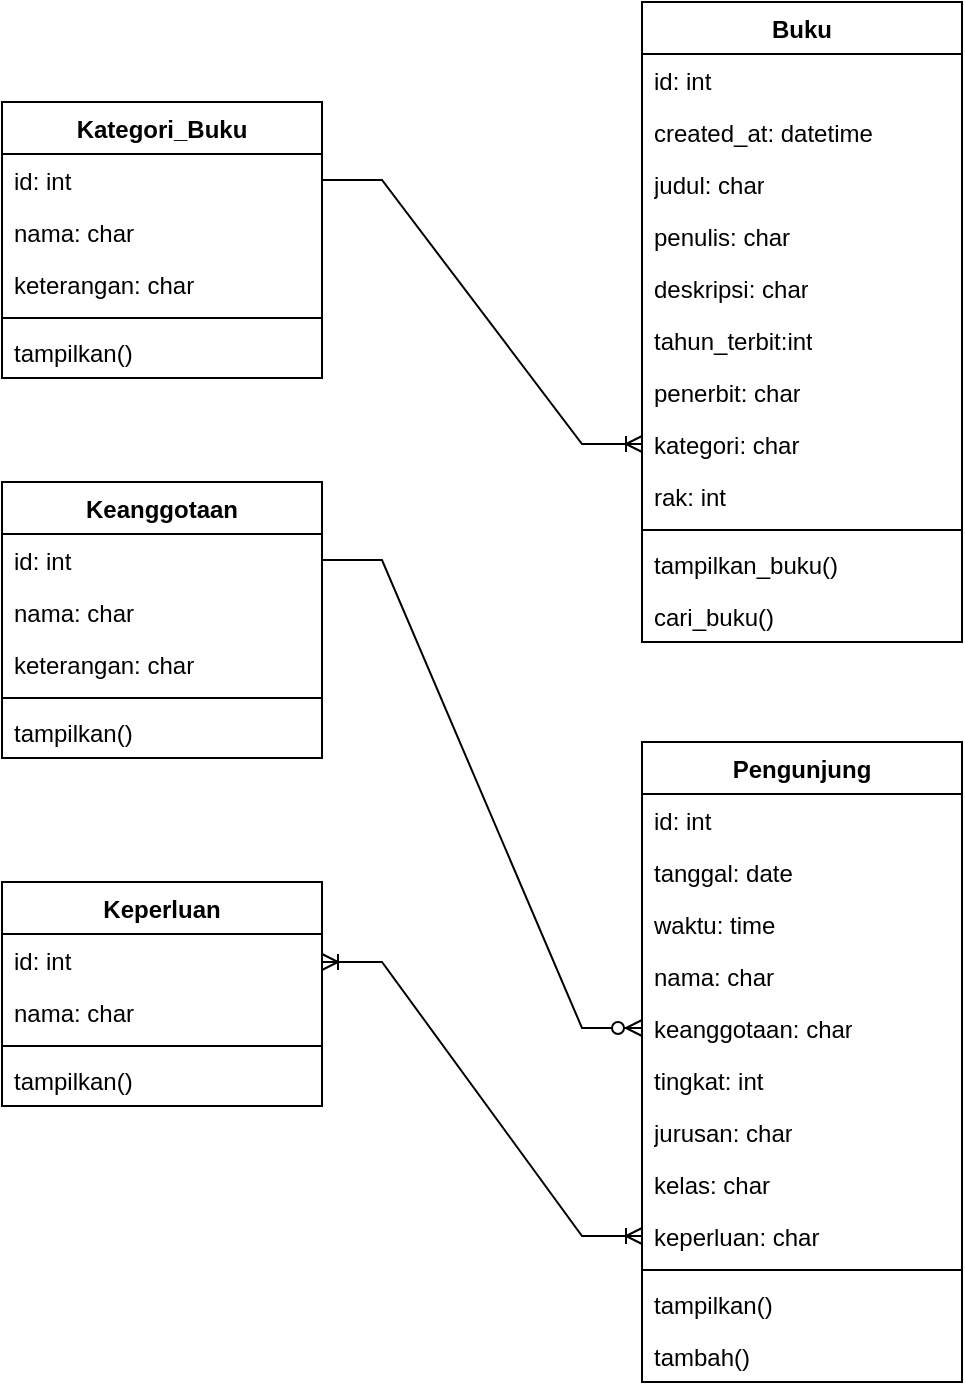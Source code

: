 <mxfile version="23.1.1" type="github">
  <diagram name="Page-1" id="4D3WoFn6fbZlDLftv0kz">
    <mxGraphModel dx="1434" dy="780" grid="1" gridSize="10" guides="1" tooltips="1" connect="1" arrows="1" fold="1" page="1" pageScale="1" pageWidth="850" pageHeight="1100" math="0" shadow="0">
      <root>
        <mxCell id="0" />
        <mxCell id="1" parent="0" />
        <mxCell id="bCjZAK0PlT6yvSnkzAYT-24" value="Buku" style="swimlane;fontStyle=1;align=center;verticalAlign=top;childLayout=stackLayout;horizontal=1;startSize=26;horizontalStack=0;resizeParent=1;resizeParentMax=0;resizeLast=0;collapsible=1;marginBottom=0;whiteSpace=wrap;html=1;" vertex="1" parent="1">
          <mxGeometry x="440" y="70" width="160" height="320" as="geometry" />
        </mxCell>
        <mxCell id="bCjZAK0PlT6yvSnkzAYT-14" value="id: int" style="text;strokeColor=none;fillColor=none;align=left;verticalAlign=top;spacingLeft=4;spacingRight=4;overflow=hidden;rotatable=0;points=[[0,0.5],[1,0.5]];portConstraint=eastwest;whiteSpace=wrap;html=1;" vertex="1" parent="bCjZAK0PlT6yvSnkzAYT-24">
          <mxGeometry y="26" width="160" height="26" as="geometry" />
        </mxCell>
        <mxCell id="bCjZAK0PlT6yvSnkzAYT-15" value="created_at: datetime" style="text;strokeColor=none;fillColor=none;align=left;verticalAlign=top;spacingLeft=4;spacingRight=4;overflow=hidden;rotatable=0;points=[[0,0.5],[1,0.5]];portConstraint=eastwest;whiteSpace=wrap;html=1;" vertex="1" parent="bCjZAK0PlT6yvSnkzAYT-24">
          <mxGeometry y="52" width="160" height="26" as="geometry" />
        </mxCell>
        <mxCell id="bCjZAK0PlT6yvSnkzAYT-16" value="judul: char" style="text;strokeColor=none;fillColor=none;align=left;verticalAlign=top;spacingLeft=4;spacingRight=4;overflow=hidden;rotatable=0;points=[[0,0.5],[1,0.5]];portConstraint=eastwest;whiteSpace=wrap;html=1;" vertex="1" parent="bCjZAK0PlT6yvSnkzAYT-24">
          <mxGeometry y="78" width="160" height="26" as="geometry" />
        </mxCell>
        <mxCell id="bCjZAK0PlT6yvSnkzAYT-17" value="penulis: char" style="text;strokeColor=none;fillColor=none;align=left;verticalAlign=top;spacingLeft=4;spacingRight=4;overflow=hidden;rotatable=0;points=[[0,0.5],[1,0.5]];portConstraint=eastwest;whiteSpace=wrap;html=1;" vertex="1" parent="bCjZAK0PlT6yvSnkzAYT-24">
          <mxGeometry y="104" width="160" height="26" as="geometry" />
        </mxCell>
        <mxCell id="bCjZAK0PlT6yvSnkzAYT-18" value="deskripsi: char" style="text;strokeColor=none;fillColor=none;align=left;verticalAlign=top;spacingLeft=4;spacingRight=4;overflow=hidden;rotatable=0;points=[[0,0.5],[1,0.5]];portConstraint=eastwest;whiteSpace=wrap;html=1;" vertex="1" parent="bCjZAK0PlT6yvSnkzAYT-24">
          <mxGeometry y="130" width="160" height="26" as="geometry" />
        </mxCell>
        <mxCell id="bCjZAK0PlT6yvSnkzAYT-19" value="tahun_terbit:int" style="text;strokeColor=none;fillColor=none;align=left;verticalAlign=top;spacingLeft=4;spacingRight=4;overflow=hidden;rotatable=0;points=[[0,0.5],[1,0.5]];portConstraint=eastwest;whiteSpace=wrap;html=1;" vertex="1" parent="bCjZAK0PlT6yvSnkzAYT-24">
          <mxGeometry y="156" width="160" height="26" as="geometry" />
        </mxCell>
        <mxCell id="bCjZAK0PlT6yvSnkzAYT-20" value="penerbit: char" style="text;strokeColor=none;fillColor=none;align=left;verticalAlign=top;spacingLeft=4;spacingRight=4;overflow=hidden;rotatable=0;points=[[0,0.5],[1,0.5]];portConstraint=eastwest;whiteSpace=wrap;html=1;" vertex="1" parent="bCjZAK0PlT6yvSnkzAYT-24">
          <mxGeometry y="182" width="160" height="26" as="geometry" />
        </mxCell>
        <mxCell id="bCjZAK0PlT6yvSnkzAYT-21" value="kategori: char" style="text;strokeColor=none;fillColor=none;align=left;verticalAlign=top;spacingLeft=4;spacingRight=4;overflow=hidden;rotatable=0;points=[[0,0.5],[1,0.5]];portConstraint=eastwest;whiteSpace=wrap;html=1;" vertex="1" parent="bCjZAK0PlT6yvSnkzAYT-24">
          <mxGeometry y="208" width="160" height="26" as="geometry" />
        </mxCell>
        <mxCell id="bCjZAK0PlT6yvSnkzAYT-22" value="rak: int" style="text;strokeColor=none;fillColor=none;align=left;verticalAlign=top;spacingLeft=4;spacingRight=4;overflow=hidden;rotatable=0;points=[[0,0.5],[1,0.5]];portConstraint=eastwest;whiteSpace=wrap;html=1;" vertex="1" parent="bCjZAK0PlT6yvSnkzAYT-24">
          <mxGeometry y="234" width="160" height="26" as="geometry" />
        </mxCell>
        <mxCell id="bCjZAK0PlT6yvSnkzAYT-26" value="" style="line;strokeWidth=1;fillColor=none;align=left;verticalAlign=middle;spacingTop=-1;spacingLeft=3;spacingRight=3;rotatable=0;labelPosition=right;points=[];portConstraint=eastwest;strokeColor=inherit;" vertex="1" parent="bCjZAK0PlT6yvSnkzAYT-24">
          <mxGeometry y="260" width="160" height="8" as="geometry" />
        </mxCell>
        <mxCell id="bCjZAK0PlT6yvSnkzAYT-27" value="tampilkan_buku()" style="text;strokeColor=none;fillColor=none;align=left;verticalAlign=top;spacingLeft=4;spacingRight=4;overflow=hidden;rotatable=0;points=[[0,0.5],[1,0.5]];portConstraint=eastwest;whiteSpace=wrap;html=1;" vertex="1" parent="bCjZAK0PlT6yvSnkzAYT-24">
          <mxGeometry y="268" width="160" height="26" as="geometry" />
        </mxCell>
        <mxCell id="bCjZAK0PlT6yvSnkzAYT-28" value="cari_buku()" style="text;strokeColor=none;fillColor=none;align=left;verticalAlign=top;spacingLeft=4;spacingRight=4;overflow=hidden;rotatable=0;points=[[0,0.5],[1,0.5]];portConstraint=eastwest;whiteSpace=wrap;html=1;" vertex="1" parent="bCjZAK0PlT6yvSnkzAYT-24">
          <mxGeometry y="294" width="160" height="26" as="geometry" />
        </mxCell>
        <mxCell id="bCjZAK0PlT6yvSnkzAYT-37" value="Kategori_Buku" style="swimlane;fontStyle=1;align=center;verticalAlign=top;childLayout=stackLayout;horizontal=1;startSize=26;horizontalStack=0;resizeParent=1;resizeParentMax=0;resizeLast=0;collapsible=1;marginBottom=0;whiteSpace=wrap;html=1;" vertex="1" parent="1">
          <mxGeometry x="120" y="120" width="160" height="138" as="geometry" />
        </mxCell>
        <mxCell id="bCjZAK0PlT6yvSnkzAYT-38" value="id: int" style="text;strokeColor=none;fillColor=none;align=left;verticalAlign=top;spacingLeft=4;spacingRight=4;overflow=hidden;rotatable=0;points=[[0,0.5],[1,0.5]];portConstraint=eastwest;whiteSpace=wrap;html=1;" vertex="1" parent="bCjZAK0PlT6yvSnkzAYT-37">
          <mxGeometry y="26" width="160" height="26" as="geometry" />
        </mxCell>
        <mxCell id="bCjZAK0PlT6yvSnkzAYT-41" value="nama: char" style="text;strokeColor=none;fillColor=none;align=left;verticalAlign=top;spacingLeft=4;spacingRight=4;overflow=hidden;rotatable=0;points=[[0,0.5],[1,0.5]];portConstraint=eastwest;whiteSpace=wrap;html=1;" vertex="1" parent="bCjZAK0PlT6yvSnkzAYT-37">
          <mxGeometry y="52" width="160" height="26" as="geometry" />
        </mxCell>
        <mxCell id="bCjZAK0PlT6yvSnkzAYT-42" value="keterangan: char" style="text;strokeColor=none;fillColor=none;align=left;verticalAlign=top;spacingLeft=4;spacingRight=4;overflow=hidden;rotatable=0;points=[[0,0.5],[1,0.5]];portConstraint=eastwest;whiteSpace=wrap;html=1;" vertex="1" parent="bCjZAK0PlT6yvSnkzAYT-37">
          <mxGeometry y="78" width="160" height="26" as="geometry" />
        </mxCell>
        <mxCell id="bCjZAK0PlT6yvSnkzAYT-39" value="" style="line;strokeWidth=1;fillColor=none;align=left;verticalAlign=middle;spacingTop=-1;spacingLeft=3;spacingRight=3;rotatable=0;labelPosition=right;points=[];portConstraint=eastwest;strokeColor=inherit;" vertex="1" parent="bCjZAK0PlT6yvSnkzAYT-37">
          <mxGeometry y="104" width="160" height="8" as="geometry" />
        </mxCell>
        <mxCell id="bCjZAK0PlT6yvSnkzAYT-43" value="tampilkan()" style="text;strokeColor=none;fillColor=none;align=left;verticalAlign=top;spacingLeft=4;spacingRight=4;overflow=hidden;rotatable=0;points=[[0,0.5],[1,0.5]];portConstraint=eastwest;whiteSpace=wrap;html=1;" vertex="1" parent="bCjZAK0PlT6yvSnkzAYT-37">
          <mxGeometry y="112" width="160" height="26" as="geometry" />
        </mxCell>
        <mxCell id="bCjZAK0PlT6yvSnkzAYT-44" value="Keanggotaan" style="swimlane;fontStyle=1;align=center;verticalAlign=top;childLayout=stackLayout;horizontal=1;startSize=26;horizontalStack=0;resizeParent=1;resizeParentMax=0;resizeLast=0;collapsible=1;marginBottom=0;whiteSpace=wrap;html=1;" vertex="1" parent="1">
          <mxGeometry x="120" y="310" width="160" height="138" as="geometry" />
        </mxCell>
        <mxCell id="bCjZAK0PlT6yvSnkzAYT-45" value="id: int" style="text;strokeColor=none;fillColor=none;align=left;verticalAlign=top;spacingLeft=4;spacingRight=4;overflow=hidden;rotatable=0;points=[[0,0.5],[1,0.5]];portConstraint=eastwest;whiteSpace=wrap;html=1;" vertex="1" parent="bCjZAK0PlT6yvSnkzAYT-44">
          <mxGeometry y="26" width="160" height="26" as="geometry" />
        </mxCell>
        <mxCell id="bCjZAK0PlT6yvSnkzAYT-46" value="nama: char" style="text;strokeColor=none;fillColor=none;align=left;verticalAlign=top;spacingLeft=4;spacingRight=4;overflow=hidden;rotatable=0;points=[[0,0.5],[1,0.5]];portConstraint=eastwest;whiteSpace=wrap;html=1;" vertex="1" parent="bCjZAK0PlT6yvSnkzAYT-44">
          <mxGeometry y="52" width="160" height="26" as="geometry" />
        </mxCell>
        <mxCell id="bCjZAK0PlT6yvSnkzAYT-47" value="keterangan: char" style="text;strokeColor=none;fillColor=none;align=left;verticalAlign=top;spacingLeft=4;spacingRight=4;overflow=hidden;rotatable=0;points=[[0,0.5],[1,0.5]];portConstraint=eastwest;whiteSpace=wrap;html=1;" vertex="1" parent="bCjZAK0PlT6yvSnkzAYT-44">
          <mxGeometry y="78" width="160" height="26" as="geometry" />
        </mxCell>
        <mxCell id="bCjZAK0PlT6yvSnkzAYT-48" value="" style="line;strokeWidth=1;fillColor=none;align=left;verticalAlign=middle;spacingTop=-1;spacingLeft=3;spacingRight=3;rotatable=0;labelPosition=right;points=[];portConstraint=eastwest;strokeColor=inherit;" vertex="1" parent="bCjZAK0PlT6yvSnkzAYT-44">
          <mxGeometry y="104" width="160" height="8" as="geometry" />
        </mxCell>
        <mxCell id="bCjZAK0PlT6yvSnkzAYT-49" value="tampilkan()" style="text;strokeColor=none;fillColor=none;align=left;verticalAlign=top;spacingLeft=4;spacingRight=4;overflow=hidden;rotatable=0;points=[[0,0.5],[1,0.5]];portConstraint=eastwest;whiteSpace=wrap;html=1;" vertex="1" parent="bCjZAK0PlT6yvSnkzAYT-44">
          <mxGeometry y="112" width="160" height="26" as="geometry" />
        </mxCell>
        <mxCell id="bCjZAK0PlT6yvSnkzAYT-50" value="Keperluan" style="swimlane;fontStyle=1;align=center;verticalAlign=top;childLayout=stackLayout;horizontal=1;startSize=26;horizontalStack=0;resizeParent=1;resizeParentMax=0;resizeLast=0;collapsible=1;marginBottom=0;whiteSpace=wrap;html=1;" vertex="1" parent="1">
          <mxGeometry x="120" y="510" width="160" height="112" as="geometry" />
        </mxCell>
        <mxCell id="bCjZAK0PlT6yvSnkzAYT-51" value="id: int" style="text;strokeColor=none;fillColor=none;align=left;verticalAlign=top;spacingLeft=4;spacingRight=4;overflow=hidden;rotatable=0;points=[[0,0.5],[1,0.5]];portConstraint=eastwest;whiteSpace=wrap;html=1;" vertex="1" parent="bCjZAK0PlT6yvSnkzAYT-50">
          <mxGeometry y="26" width="160" height="26" as="geometry" />
        </mxCell>
        <mxCell id="bCjZAK0PlT6yvSnkzAYT-52" value="nama: char" style="text;strokeColor=none;fillColor=none;align=left;verticalAlign=top;spacingLeft=4;spacingRight=4;overflow=hidden;rotatable=0;points=[[0,0.5],[1,0.5]];portConstraint=eastwest;whiteSpace=wrap;html=1;" vertex="1" parent="bCjZAK0PlT6yvSnkzAYT-50">
          <mxGeometry y="52" width="160" height="26" as="geometry" />
        </mxCell>
        <mxCell id="bCjZAK0PlT6yvSnkzAYT-54" value="" style="line;strokeWidth=1;fillColor=none;align=left;verticalAlign=middle;spacingTop=-1;spacingLeft=3;spacingRight=3;rotatable=0;labelPosition=right;points=[];portConstraint=eastwest;strokeColor=inherit;" vertex="1" parent="bCjZAK0PlT6yvSnkzAYT-50">
          <mxGeometry y="78" width="160" height="8" as="geometry" />
        </mxCell>
        <mxCell id="bCjZAK0PlT6yvSnkzAYT-55" value="tampilkan()" style="text;strokeColor=none;fillColor=none;align=left;verticalAlign=top;spacingLeft=4;spacingRight=4;overflow=hidden;rotatable=0;points=[[0,0.5],[1,0.5]];portConstraint=eastwest;whiteSpace=wrap;html=1;" vertex="1" parent="bCjZAK0PlT6yvSnkzAYT-50">
          <mxGeometry y="86" width="160" height="26" as="geometry" />
        </mxCell>
        <mxCell id="bCjZAK0PlT6yvSnkzAYT-56" value="Pengunjung" style="swimlane;fontStyle=1;align=center;verticalAlign=top;childLayout=stackLayout;horizontal=1;startSize=26;horizontalStack=0;resizeParent=1;resizeParentMax=0;resizeLast=0;collapsible=1;marginBottom=0;whiteSpace=wrap;html=1;" vertex="1" parent="1">
          <mxGeometry x="440" y="440" width="160" height="320" as="geometry" />
        </mxCell>
        <mxCell id="bCjZAK0PlT6yvSnkzAYT-57" value="id: int" style="text;strokeColor=none;fillColor=none;align=left;verticalAlign=top;spacingLeft=4;spacingRight=4;overflow=hidden;rotatable=0;points=[[0,0.5],[1,0.5]];portConstraint=eastwest;whiteSpace=wrap;html=1;" vertex="1" parent="bCjZAK0PlT6yvSnkzAYT-56">
          <mxGeometry y="26" width="160" height="26" as="geometry" />
        </mxCell>
        <mxCell id="bCjZAK0PlT6yvSnkzAYT-58" value="tanggal: date" style="text;strokeColor=none;fillColor=none;align=left;verticalAlign=top;spacingLeft=4;spacingRight=4;overflow=hidden;rotatable=0;points=[[0,0.5],[1,0.5]];portConstraint=eastwest;whiteSpace=wrap;html=1;" vertex="1" parent="bCjZAK0PlT6yvSnkzAYT-56">
          <mxGeometry y="52" width="160" height="26" as="geometry" />
        </mxCell>
        <mxCell id="bCjZAK0PlT6yvSnkzAYT-59" value="waktu: time" style="text;strokeColor=none;fillColor=none;align=left;verticalAlign=top;spacingLeft=4;spacingRight=4;overflow=hidden;rotatable=0;points=[[0,0.5],[1,0.5]];portConstraint=eastwest;whiteSpace=wrap;html=1;" vertex="1" parent="bCjZAK0PlT6yvSnkzAYT-56">
          <mxGeometry y="78" width="160" height="26" as="geometry" />
        </mxCell>
        <mxCell id="bCjZAK0PlT6yvSnkzAYT-60" value="nama: char" style="text;strokeColor=none;fillColor=none;align=left;verticalAlign=top;spacingLeft=4;spacingRight=4;overflow=hidden;rotatable=0;points=[[0,0.5],[1,0.5]];portConstraint=eastwest;whiteSpace=wrap;html=1;" vertex="1" parent="bCjZAK0PlT6yvSnkzAYT-56">
          <mxGeometry y="104" width="160" height="26" as="geometry" />
        </mxCell>
        <mxCell id="bCjZAK0PlT6yvSnkzAYT-61" value="keanggotaan: char" style="text;strokeColor=none;fillColor=none;align=left;verticalAlign=top;spacingLeft=4;spacingRight=4;overflow=hidden;rotatable=0;points=[[0,0.5],[1,0.5]];portConstraint=eastwest;whiteSpace=wrap;html=1;" vertex="1" parent="bCjZAK0PlT6yvSnkzAYT-56">
          <mxGeometry y="130" width="160" height="26" as="geometry" />
        </mxCell>
        <mxCell id="bCjZAK0PlT6yvSnkzAYT-62" value="tingkat: int" style="text;strokeColor=none;fillColor=none;align=left;verticalAlign=top;spacingLeft=4;spacingRight=4;overflow=hidden;rotatable=0;points=[[0,0.5],[1,0.5]];portConstraint=eastwest;whiteSpace=wrap;html=1;" vertex="1" parent="bCjZAK0PlT6yvSnkzAYT-56">
          <mxGeometry y="156" width="160" height="26" as="geometry" />
        </mxCell>
        <mxCell id="bCjZAK0PlT6yvSnkzAYT-63" value="jurusan: char" style="text;strokeColor=none;fillColor=none;align=left;verticalAlign=top;spacingLeft=4;spacingRight=4;overflow=hidden;rotatable=0;points=[[0,0.5],[1,0.5]];portConstraint=eastwest;whiteSpace=wrap;html=1;" vertex="1" parent="bCjZAK0PlT6yvSnkzAYT-56">
          <mxGeometry y="182" width="160" height="26" as="geometry" />
        </mxCell>
        <mxCell id="bCjZAK0PlT6yvSnkzAYT-64" value="kelas: char" style="text;strokeColor=none;fillColor=none;align=left;verticalAlign=top;spacingLeft=4;spacingRight=4;overflow=hidden;rotatable=0;points=[[0,0.5],[1,0.5]];portConstraint=eastwest;whiteSpace=wrap;html=1;" vertex="1" parent="bCjZAK0PlT6yvSnkzAYT-56">
          <mxGeometry y="208" width="160" height="26" as="geometry" />
        </mxCell>
        <mxCell id="bCjZAK0PlT6yvSnkzAYT-65" value="keperluan: char" style="text;strokeColor=none;fillColor=none;align=left;verticalAlign=top;spacingLeft=4;spacingRight=4;overflow=hidden;rotatable=0;points=[[0,0.5],[1,0.5]];portConstraint=eastwest;whiteSpace=wrap;html=1;" vertex="1" parent="bCjZAK0PlT6yvSnkzAYT-56">
          <mxGeometry y="234" width="160" height="26" as="geometry" />
        </mxCell>
        <mxCell id="bCjZAK0PlT6yvSnkzAYT-66" value="" style="line;strokeWidth=1;fillColor=none;align=left;verticalAlign=middle;spacingTop=-1;spacingLeft=3;spacingRight=3;rotatable=0;labelPosition=right;points=[];portConstraint=eastwest;strokeColor=inherit;" vertex="1" parent="bCjZAK0PlT6yvSnkzAYT-56">
          <mxGeometry y="260" width="160" height="8" as="geometry" />
        </mxCell>
        <mxCell id="bCjZAK0PlT6yvSnkzAYT-67" value="tampilkan()" style="text;strokeColor=none;fillColor=none;align=left;verticalAlign=top;spacingLeft=4;spacingRight=4;overflow=hidden;rotatable=0;points=[[0,0.5],[1,0.5]];portConstraint=eastwest;whiteSpace=wrap;html=1;" vertex="1" parent="bCjZAK0PlT6yvSnkzAYT-56">
          <mxGeometry y="268" width="160" height="26" as="geometry" />
        </mxCell>
        <mxCell id="bCjZAK0PlT6yvSnkzAYT-68" value="tambah()" style="text;strokeColor=none;fillColor=none;align=left;verticalAlign=top;spacingLeft=4;spacingRight=4;overflow=hidden;rotatable=0;points=[[0,0.5],[1,0.5]];portConstraint=eastwest;whiteSpace=wrap;html=1;" vertex="1" parent="bCjZAK0PlT6yvSnkzAYT-56">
          <mxGeometry y="294" width="160" height="26" as="geometry" />
        </mxCell>
        <mxCell id="bCjZAK0PlT6yvSnkzAYT-74" value="" style="edgeStyle=entityRelationEdgeStyle;fontSize=12;html=1;endArrow=ERoneToMany;rounded=0;exitX=1;exitY=0.5;exitDx=0;exitDy=0;entryX=0;entryY=0.5;entryDx=0;entryDy=0;" edge="1" parent="1" source="bCjZAK0PlT6yvSnkzAYT-38" target="bCjZAK0PlT6yvSnkzAYT-21">
          <mxGeometry width="100" height="100" relative="1" as="geometry">
            <mxPoint x="340" y="320" as="sourcePoint" />
            <mxPoint x="440" y="220" as="targetPoint" />
          </mxGeometry>
        </mxCell>
        <mxCell id="bCjZAK0PlT6yvSnkzAYT-75" value="" style="edgeStyle=entityRelationEdgeStyle;fontSize=12;html=1;endArrow=ERzeroToMany;endFill=1;rounded=0;exitX=1;exitY=0.5;exitDx=0;exitDy=0;entryX=0;entryY=0.5;entryDx=0;entryDy=0;" edge="1" parent="1" source="bCjZAK0PlT6yvSnkzAYT-45" target="bCjZAK0PlT6yvSnkzAYT-61">
          <mxGeometry width="100" height="100" relative="1" as="geometry">
            <mxPoint x="380" y="550" as="sourcePoint" />
            <mxPoint x="480" y="450" as="targetPoint" />
          </mxGeometry>
        </mxCell>
        <mxCell id="bCjZAK0PlT6yvSnkzAYT-77" value="" style="edgeStyle=entityRelationEdgeStyle;fontSize=12;html=1;endArrow=ERoneToMany;startArrow=ERoneToMany;rounded=0;entryX=0;entryY=0.5;entryDx=0;entryDy=0;" edge="1" parent="1" target="bCjZAK0PlT6yvSnkzAYT-65">
          <mxGeometry width="100" height="100" relative="1" as="geometry">
            <mxPoint x="280" y="550" as="sourcePoint" />
            <mxPoint x="380" y="450" as="targetPoint" />
          </mxGeometry>
        </mxCell>
      </root>
    </mxGraphModel>
  </diagram>
</mxfile>
